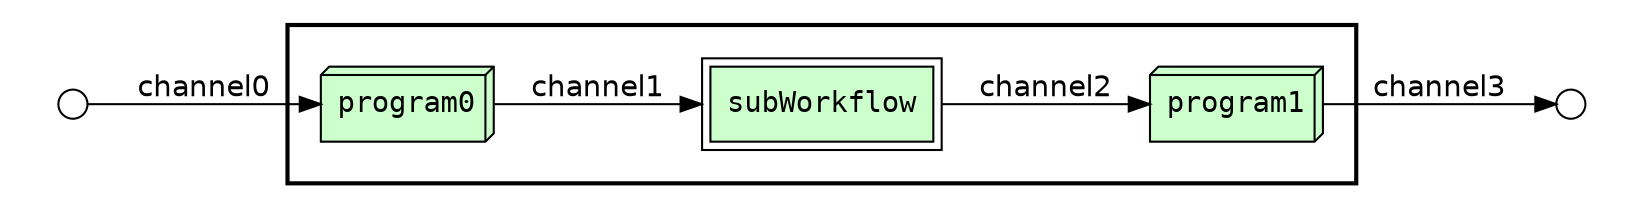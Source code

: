 digraph Workflow {
rankdir=LR
graph[fontname=Courier]
edge[fontname=Helvetica]
node[fontname=Courier]
subgraph cluster0 {
label=""
penwidth=2
fontsize=18
subgraph cluster1 {
label=""
color="white"
node[shape=box3d style="filled" fillcolor="#CCFFCC" peripheries=1 label=""]
node1 [label="program0"]
node2 [label="program1"]
node[shape=box style="filled" fillcolor="#CCFFCC" peripheries=2 label=""]
node[shape=box style="filled" fillcolor="#CCFFCC" peripheries=2 label=""]
node3 [label="subWorkflow"]
}}
node[shape=circle style="filled" fillcolor="#FFFFFF" peripheries=1 label="" width=0.2]
subgraph cluster2 { label="" color="white"
subgraph cluster3 { label="" color="white"
node4
}}
subgraph cluster4 { label="" color="white"
subgraph cluster5 { label="" color="white"
node5
}}
node2 -> node5 [label="channel3"]
node4 -> node1 [label="channel0"]
node1 -> node3 [label="channel1"]
node3 -> node2 [label="channel2"]
}
